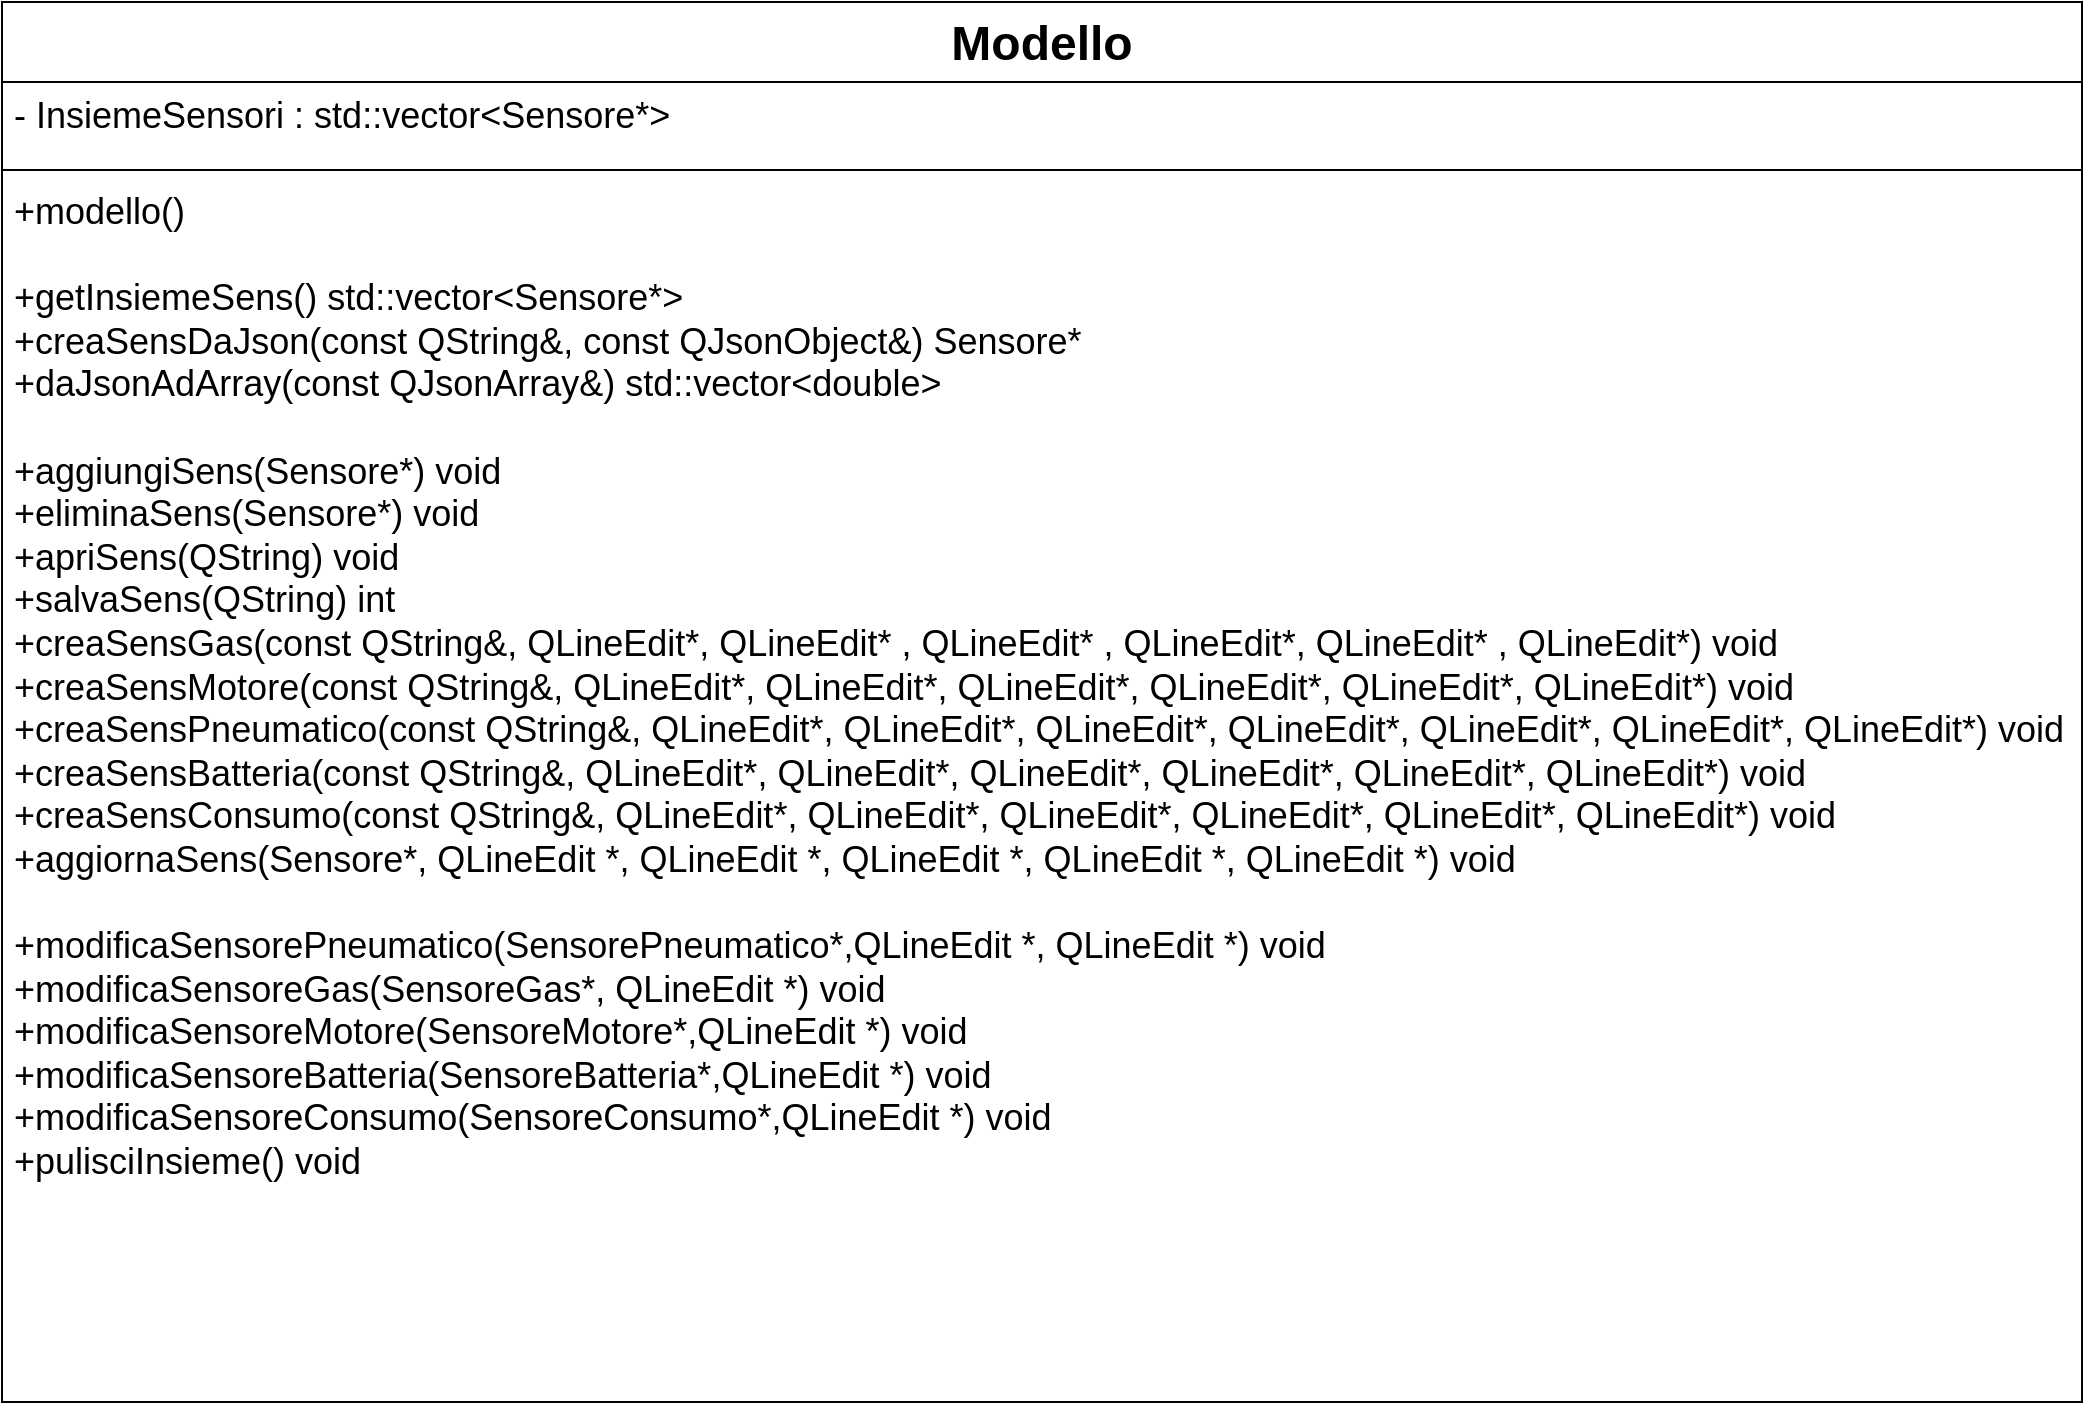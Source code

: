 <mxfile version="24.0.7" type="device">
  <diagram name="Pagina-1" id="dRhcXz8oS_HXQejQhX38">
    <mxGraphModel dx="1969" dy="2078" grid="1" gridSize="10" guides="1" tooltips="1" connect="1" arrows="1" fold="1" page="1" pageScale="1" pageWidth="1920" pageHeight="1200" math="0" shadow="0">
      <root>
        <mxCell id="0" />
        <mxCell id="1" parent="0" />
        <mxCell id="vStvGhAySzdytfDFjWN4-25" value="&lt;font style=&quot;font-size: 24px;&quot;&gt;Modello&lt;/font&gt;" style="swimlane;fontStyle=1;align=center;verticalAlign=top;childLayout=stackLayout;horizontal=1;startSize=40;horizontalStack=0;resizeParent=1;resizeParentMax=0;resizeLast=0;collapsible=1;marginBottom=0;whiteSpace=wrap;html=1;" parent="1" vertex="1">
          <mxGeometry x="320" y="-1030" width="1040" height="700" as="geometry" />
        </mxCell>
        <mxCell id="vStvGhAySzdytfDFjWN4-26" value="&lt;font style=&quot;font-size: 18px;&quot;&gt;- InsiemeSensori : std::vector&amp;lt;Sensore*&amp;gt;&lt;/font&gt;" style="text;strokeColor=none;fillColor=none;align=left;verticalAlign=top;spacingLeft=4;spacingRight=4;overflow=hidden;rotatable=0;points=[[0,0.5],[1,0.5]];portConstraint=eastwest;whiteSpace=wrap;html=1;" parent="vStvGhAySzdytfDFjWN4-25" vertex="1">
          <mxGeometry y="40" width="1040" height="40" as="geometry" />
        </mxCell>
        <mxCell id="vStvGhAySzdytfDFjWN4-27" value="" style="line;strokeWidth=1;fillColor=none;align=left;verticalAlign=middle;spacingTop=-1;spacingLeft=3;spacingRight=3;rotatable=0;labelPosition=right;points=[];portConstraint=eastwest;strokeColor=inherit;" parent="vStvGhAySzdytfDFjWN4-25" vertex="1">
          <mxGeometry y="80" width="1040" height="8" as="geometry" />
        </mxCell>
        <mxCell id="vStvGhAySzdytfDFjWN4-28" value="&lt;font style=&quot;font-size: 18px;&quot;&gt;+modello()&lt;br&gt;&lt;br&gt;+getInsiemeSens() std::vector&amp;lt;Sensore*&amp;gt;&lt;br&gt;+creaSensDaJson(const QString&amp;amp;, const QJsonObject&amp;amp;) Sensore*&lt;br&gt;+daJsonAdArray(const QJsonArray&amp;amp;) std::vector&amp;lt;double&amp;gt;&lt;br&gt;&lt;br&gt;+aggiungiSens(Sensore*) void&lt;br&gt;+eliminaSens(Sensore*) void&lt;br&gt;+apriSens(QString) void&lt;br&gt;+salvaSens(QString) int&lt;br&gt;&lt;/font&gt;&lt;div&gt;&lt;font style=&quot;font-size: 18px;&quot;&gt;+creaSensGas(const QString&amp;amp;, QLineEdit*, QLineEdit* , QLineEdit* , QLineEdit*, QLineEdit* , QLineEdit*) void&lt;/font&gt;&lt;/div&gt;&lt;div&gt;&lt;span style=&quot;background-color: initial;&quot;&gt;&lt;font style=&quot;font-size: 18px;&quot;&gt;+creaSensMotore(const QString&amp;amp;, QLineEdit*, QLineEdit*, QLineEdit*, QLineEdit*, QLineEdit*, QLineEdit*) void&lt;/font&gt;&lt;/span&gt;&lt;/div&gt;&lt;div&gt;&lt;font style=&quot;font-size: 18px;&quot;&gt;+creaSensPneumatico(const QString&amp;amp;, QLineEdit*, QLineEdit*, QLineEdit*, QLineEdit*, QLineEdit*, QLineEdit*, QLineEdit*) void&lt;/font&gt;&lt;/div&gt;&lt;div&gt;&lt;font style=&quot;font-size: 18px;&quot;&gt;+creaSensBatteria(const QString&amp;amp;, QLineEdit*, QLineEdit*, QLineEdit*, QLineEdit*, QLineEdit*, QLineEdit*) void&lt;/font&gt;&lt;/div&gt;&lt;div&gt;&lt;font style=&quot;font-size: 18px;&quot;&gt;+creaSensConsumo(const QString&amp;amp;, QLineEdit*, QLineEdit*, QLineEdit*, QLineEdit*, QLineEdit*, QLineEdit*) void&lt;/font&gt;&lt;/div&gt;&lt;div&gt;&lt;font style=&quot;font-size: 18px;&quot;&gt;+aggiornaSens(Sensore*, QLineEdit *, QLineEdit *, QLineEdit *, QLineEdit *, QLineEdit *) void&lt;/font&gt;&lt;/div&gt;&lt;div&gt;&lt;font style=&quot;font-size: 18px;&quot;&gt;&lt;br&gt;&lt;/font&gt;&lt;/div&gt;&lt;div&gt;&lt;div&gt;&lt;font style=&quot;font-size: 18px;&quot;&gt;+modificaSensorePneumatico(SensorePneumatico*,QLineEdit *, QLineEdit *) void&lt;/font&gt;&lt;/div&gt;&lt;div&gt;&lt;font style=&quot;font-size: 18px;&quot;&gt;+modificaSensoreGas(SensoreGas*, QLineEdit *) void&lt;/font&gt;&lt;/div&gt;&lt;div&gt;&lt;font style=&quot;font-size: 18px;&quot;&gt;+modificaSensoreMotore(SensoreMotore*,QLineEdit *) void&lt;/font&gt;&lt;/div&gt;&lt;div&gt;&lt;font style=&quot;font-size: 18px;&quot;&gt;+modificaSensoreBatteria(SensoreBatteria*,QLineEdit *) void&lt;/font&gt;&lt;/div&gt;&lt;div&gt;&lt;font style=&quot;font-size: 18px;&quot;&gt;+m&lt;span style=&quot;background-color: initial;&quot;&gt;odificaSensoreConsumo(SensoreConsumo*,QLineEdit *) void&lt;/span&gt;&lt;/font&gt;&lt;/div&gt;&lt;/div&gt;&lt;div&gt;&lt;/div&gt;&lt;font style=&quot;font-size: 18px;&quot;&gt;+pulisciInsieme() void&lt;/font&gt;" style="text;strokeColor=none;fillColor=none;align=left;verticalAlign=top;spacingLeft=4;spacingRight=4;overflow=hidden;rotatable=0;points=[[0,0.5],[1,0.5]];portConstraint=eastwest;whiteSpace=wrap;html=1;" parent="vStvGhAySzdytfDFjWN4-25" vertex="1">
          <mxGeometry y="88" width="1040" height="612" as="geometry" />
        </mxCell>
      </root>
    </mxGraphModel>
  </diagram>
</mxfile>
